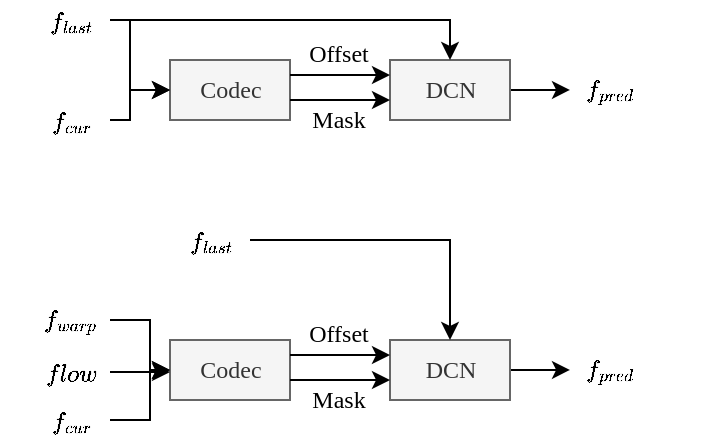 <mxfile version="14.7.6" type="github">
  <diagram id="8tl2NQxlwufAuPInw9OR" name="Page-1">
    <mxGraphModel dx="1422" dy="706" grid="1" gridSize="10" guides="1" tooltips="1" connect="1" arrows="1" fold="1" page="1" pageScale="1" pageWidth="291" pageHeight="413" math="1" shadow="0">
      <root>
        <mxCell id="0" />
        <mxCell id="1" parent="0" />
        <mxCell id="xdtv4mwp9g0d4ukOSc8J-1" value="" style="group;" vertex="1" connectable="0" parent="1">
          <mxGeometry x="290" y="340" width="340" height="220" as="geometry" />
        </mxCell>
        <mxCell id="xdtv4mwp9g0d4ukOSc8J-2" value="Codec" style="rounded=0;html=1;fillColor=#f5f5f5;strokeColor=#666666;fontColor=#333333;fontFamily=Verdana;" vertex="1" parent="xdtv4mwp9g0d4ukOSc8J-1">
          <mxGeometry x="70" y="30" width="60" height="30" as="geometry" />
        </mxCell>
        <mxCell id="xdtv4mwp9g0d4ukOSc8J-3" style="edgeStyle=orthogonalEdgeStyle;rounded=0;orthogonalLoop=1;jettySize=auto;html=1;entryX=0;entryY=0.5;entryDx=0;entryDy=0;fontFamily=Verdana;" edge="1" parent="xdtv4mwp9g0d4ukOSc8J-1" source="xdtv4mwp9g0d4ukOSc8J-4" target="xdtv4mwp9g0d4ukOSc8J-2">
          <mxGeometry relative="1" as="geometry">
            <Array as="points">
              <mxPoint x="50" y="10" />
              <mxPoint x="50" y="45" />
            </Array>
          </mxGeometry>
        </mxCell>
        <mxCell id="xdtv4mwp9g0d4ukOSc8J-4" value="$$f_{last}$$" style="text;html=1;strokeColor=none;fillColor=none;align=center;verticalAlign=middle;rounded=0;fontFamily=Verdana;" vertex="1" parent="xdtv4mwp9g0d4ukOSc8J-1">
          <mxGeometry width="40" height="20" as="geometry" />
        </mxCell>
        <mxCell id="xdtv4mwp9g0d4ukOSc8J-5" style="rounded=0;orthogonalLoop=1;jettySize=auto;html=1;entryX=0;entryY=0.5;entryDx=0;entryDy=0;edgeStyle=orthogonalEdgeStyle;fontFamily=Verdana;" edge="1" parent="xdtv4mwp9g0d4ukOSc8J-1" source="xdtv4mwp9g0d4ukOSc8J-6" target="xdtv4mwp9g0d4ukOSc8J-2">
          <mxGeometry relative="1" as="geometry">
            <Array as="points">
              <mxPoint x="50" y="60" />
              <mxPoint x="50" y="45" />
            </Array>
          </mxGeometry>
        </mxCell>
        <mxCell id="xdtv4mwp9g0d4ukOSc8J-6" value="$$f_{cur}$$" style="text;html=1;strokeColor=none;fillColor=none;align=center;verticalAlign=middle;rounded=0;fontFamily=Verdana;" vertex="1" parent="xdtv4mwp9g0d4ukOSc8J-1">
          <mxGeometry y="50" width="40" height="20" as="geometry" />
        </mxCell>
        <mxCell id="xdtv4mwp9g0d4ukOSc8J-7" style="edgeStyle=orthogonalEdgeStyle;rounded=0;orthogonalLoop=1;jettySize=auto;html=1;exitX=1;exitY=0.5;exitDx=0;exitDy=0;fontFamily=Verdana;" edge="1" parent="xdtv4mwp9g0d4ukOSc8J-1" source="xdtv4mwp9g0d4ukOSc8J-8">
          <mxGeometry relative="1" as="geometry">
            <mxPoint x="270" y="44.952" as="targetPoint" />
          </mxGeometry>
        </mxCell>
        <mxCell id="xdtv4mwp9g0d4ukOSc8J-8" value="DCN" style="rounded=0;html=1;fillColor=#f5f5f5;strokeColor=#666666;fontColor=#333333;fontFamily=Verdana;" vertex="1" parent="xdtv4mwp9g0d4ukOSc8J-1">
          <mxGeometry x="180" y="30" width="60" height="30" as="geometry" />
        </mxCell>
        <mxCell id="xdtv4mwp9g0d4ukOSc8J-9" style="edgeStyle=orthogonalEdgeStyle;rounded=0;orthogonalLoop=1;jettySize=auto;html=1;exitX=1;exitY=0.25;exitDx=0;exitDy=0;entryX=0;entryY=0.25;entryDx=0;entryDy=0;fontFamily=Verdana;" edge="1" parent="xdtv4mwp9g0d4ukOSc8J-1" source="xdtv4mwp9g0d4ukOSc8J-2" target="xdtv4mwp9g0d4ukOSc8J-8">
          <mxGeometry relative="1" as="geometry" />
        </mxCell>
        <mxCell id="xdtv4mwp9g0d4ukOSc8J-10" style="edgeStyle=orthogonalEdgeStyle;rounded=0;orthogonalLoop=1;jettySize=auto;html=1;exitX=1;exitY=0.5;exitDx=0;exitDy=0;entryX=0.5;entryY=0;entryDx=0;entryDy=0;fontFamily=Verdana;" edge="1" parent="xdtv4mwp9g0d4ukOSc8J-1" source="xdtv4mwp9g0d4ukOSc8J-4" target="xdtv4mwp9g0d4ukOSc8J-8">
          <mxGeometry relative="1" as="geometry" />
        </mxCell>
        <mxCell id="xdtv4mwp9g0d4ukOSc8J-11" value="Mask" style="text;html=1;strokeColor=none;fillColor=none;align=center;verticalAlign=middle;rounded=0;fontFamily=Verdana;" vertex="1" parent="xdtv4mwp9g0d4ukOSc8J-1">
          <mxGeometry x="134" y="50" width="40" height="20" as="geometry" />
        </mxCell>
        <mxCell id="xdtv4mwp9g0d4ukOSc8J-12" style="edgeStyle=orthogonalEdgeStyle;rounded=0;orthogonalLoop=1;jettySize=auto;html=1;exitX=1;exitY=0.25;exitDx=0;exitDy=0;entryX=0;entryY=0.25;entryDx=0;entryDy=0;fontFamily=Verdana;" edge="1" parent="xdtv4mwp9g0d4ukOSc8J-1">
          <mxGeometry relative="1" as="geometry">
            <mxPoint x="130" y="50" as="sourcePoint" />
            <mxPoint x="180" y="50" as="targetPoint" />
          </mxGeometry>
        </mxCell>
        <mxCell id="xdtv4mwp9g0d4ukOSc8J-13" value="Offset" style="text;html=1;strokeColor=none;fillColor=none;align=center;verticalAlign=middle;rounded=0;fontFamily=Verdana;" vertex="1" parent="xdtv4mwp9g0d4ukOSc8J-1">
          <mxGeometry x="134" y="17" width="40" height="20" as="geometry" />
        </mxCell>
        <mxCell id="xdtv4mwp9g0d4ukOSc8J-14" value="$$f_{pred}$$" style="text;html=1;align=center;verticalAlign=middle;resizable=0;points=[];autosize=1;strokeColor=none;fontFamily=Verdana;" vertex="1" parent="xdtv4mwp9g0d4ukOSc8J-1">
          <mxGeometry x="240" y="35" width="100" height="20" as="geometry" />
        </mxCell>
        <mxCell id="xdtv4mwp9g0d4ukOSc8J-15" value="Codec" style="rounded=0;html=1;fillColor=#f5f5f5;strokeColor=#666666;fontColor=#333333;fontFamily=Verdana;" vertex="1" parent="xdtv4mwp9g0d4ukOSc8J-1">
          <mxGeometry x="70" y="170" width="60" height="30" as="geometry" />
        </mxCell>
        <mxCell id="xdtv4mwp9g0d4ukOSc8J-16" value="$$f_{last}$$" style="text;html=1;strokeColor=none;fillColor=none;align=center;verticalAlign=middle;rounded=0;fontFamily=Verdana;" vertex="1" parent="xdtv4mwp9g0d4ukOSc8J-1">
          <mxGeometry x="70" y="110" width="40" height="20" as="geometry" />
        </mxCell>
        <mxCell id="xdtv4mwp9g0d4ukOSc8J-17" style="edgeStyle=orthogonalEdgeStyle;rounded=0;orthogonalLoop=1;jettySize=auto;html=1;exitX=1;exitY=0.5;exitDx=0;exitDy=0;entryX=0;entryY=0.5;entryDx=0;entryDy=0;fontFamily=Verdana;" edge="1" parent="xdtv4mwp9g0d4ukOSc8J-1" source="xdtv4mwp9g0d4ukOSc8J-18" target="xdtv4mwp9g0d4ukOSc8J-15">
          <mxGeometry relative="1" as="geometry">
            <Array as="points">
              <mxPoint x="60" y="210" />
              <mxPoint x="60" y="185" />
            </Array>
          </mxGeometry>
        </mxCell>
        <mxCell id="xdtv4mwp9g0d4ukOSc8J-18" value="$$f_{cur}$$" style="text;html=1;strokeColor=none;fillColor=none;align=center;verticalAlign=middle;rounded=0;fontFamily=Verdana;" vertex="1" parent="xdtv4mwp9g0d4ukOSc8J-1">
          <mxGeometry y="200" width="40" height="20" as="geometry" />
        </mxCell>
        <mxCell id="xdtv4mwp9g0d4ukOSc8J-19" style="edgeStyle=orthogonalEdgeStyle;rounded=0;orthogonalLoop=1;jettySize=auto;html=1;exitX=1;exitY=0.5;exitDx=0;exitDy=0;fontFamily=Verdana;" edge="1" parent="xdtv4mwp9g0d4ukOSc8J-1" source="xdtv4mwp9g0d4ukOSc8J-20">
          <mxGeometry relative="1" as="geometry">
            <mxPoint x="270" y="184.952" as="targetPoint" />
          </mxGeometry>
        </mxCell>
        <mxCell id="xdtv4mwp9g0d4ukOSc8J-20" value="DCN" style="rounded=0;html=1;fillColor=#f5f5f5;strokeColor=#666666;fontColor=#333333;fontFamily=Verdana;" vertex="1" parent="xdtv4mwp9g0d4ukOSc8J-1">
          <mxGeometry x="180" y="170" width="60" height="30" as="geometry" />
        </mxCell>
        <mxCell id="xdtv4mwp9g0d4ukOSc8J-21" style="edgeStyle=orthogonalEdgeStyle;rounded=0;orthogonalLoop=1;jettySize=auto;html=1;exitX=1;exitY=0.25;exitDx=0;exitDy=0;entryX=0;entryY=0.25;entryDx=0;entryDy=0;fontFamily=Verdana;" edge="1" parent="xdtv4mwp9g0d4ukOSc8J-1" source="xdtv4mwp9g0d4ukOSc8J-15" target="xdtv4mwp9g0d4ukOSc8J-20">
          <mxGeometry relative="1" as="geometry" />
        </mxCell>
        <mxCell id="xdtv4mwp9g0d4ukOSc8J-22" style="edgeStyle=orthogonalEdgeStyle;rounded=0;orthogonalLoop=1;jettySize=auto;html=1;exitX=1;exitY=0.5;exitDx=0;exitDy=0;entryX=0.5;entryY=0;entryDx=0;entryDy=0;fontFamily=Verdana;" edge="1" parent="xdtv4mwp9g0d4ukOSc8J-1" source="xdtv4mwp9g0d4ukOSc8J-16" target="xdtv4mwp9g0d4ukOSc8J-20">
          <mxGeometry relative="1" as="geometry" />
        </mxCell>
        <mxCell id="xdtv4mwp9g0d4ukOSc8J-23" value="Mask" style="text;html=1;strokeColor=none;fillColor=none;align=center;verticalAlign=middle;rounded=0;fontFamily=Verdana;" vertex="1" parent="xdtv4mwp9g0d4ukOSc8J-1">
          <mxGeometry x="134" y="190" width="40" height="20" as="geometry" />
        </mxCell>
        <mxCell id="xdtv4mwp9g0d4ukOSc8J-24" style="edgeStyle=orthogonalEdgeStyle;rounded=0;orthogonalLoop=1;jettySize=auto;html=1;exitX=1;exitY=0.25;exitDx=0;exitDy=0;entryX=0;entryY=0.25;entryDx=0;entryDy=0;fontFamily=Verdana;" edge="1" parent="xdtv4mwp9g0d4ukOSc8J-1">
          <mxGeometry relative="1" as="geometry">
            <mxPoint x="130" y="190" as="sourcePoint" />
            <mxPoint x="180" y="190" as="targetPoint" />
          </mxGeometry>
        </mxCell>
        <mxCell id="xdtv4mwp9g0d4ukOSc8J-25" value="Offset" style="text;html=1;strokeColor=none;fillColor=none;align=center;verticalAlign=middle;rounded=0;fontFamily=Verdana;" vertex="1" parent="xdtv4mwp9g0d4ukOSc8J-1">
          <mxGeometry x="134" y="157" width="40" height="20" as="geometry" />
        </mxCell>
        <mxCell id="xdtv4mwp9g0d4ukOSc8J-26" value="$$f_{pred}$$" style="text;html=1;align=center;verticalAlign=middle;resizable=0;points=[];autosize=1;strokeColor=none;fontFamily=Verdana;" vertex="1" parent="xdtv4mwp9g0d4ukOSc8J-1">
          <mxGeometry x="240" y="175" width="100" height="20" as="geometry" />
        </mxCell>
        <mxCell id="xdtv4mwp9g0d4ukOSc8J-27" style="edgeStyle=orthogonalEdgeStyle;rounded=0;orthogonalLoop=1;jettySize=auto;html=1;entryX=0;entryY=0.5;entryDx=0;entryDy=0;fontFamily=Verdana;" edge="1" parent="xdtv4mwp9g0d4ukOSc8J-1" source="xdtv4mwp9g0d4ukOSc8J-28" target="xdtv4mwp9g0d4ukOSc8J-15">
          <mxGeometry relative="1" as="geometry" />
        </mxCell>
        <mxCell id="xdtv4mwp9g0d4ukOSc8J-28" value="$$f_{warp}$$" style="text;html=1;strokeColor=none;fillColor=none;align=center;verticalAlign=middle;rounded=0;fontFamily=Verdana;" vertex="1" parent="xdtv4mwp9g0d4ukOSc8J-1">
          <mxGeometry y="150" width="40" height="20" as="geometry" />
        </mxCell>
        <mxCell id="xdtv4mwp9g0d4ukOSc8J-29" style="edgeStyle=orthogonalEdgeStyle;rounded=0;orthogonalLoop=1;jettySize=auto;html=1;exitX=1;exitY=0.5;exitDx=0;exitDy=0;fontFamily=Verdana;" edge="1" parent="xdtv4mwp9g0d4ukOSc8J-1" source="xdtv4mwp9g0d4ukOSc8J-30">
          <mxGeometry relative="1" as="geometry">
            <mxPoint x="70" y="185.905" as="targetPoint" />
          </mxGeometry>
        </mxCell>
        <mxCell id="xdtv4mwp9g0d4ukOSc8J-30" value="$$flow$$" style="text;html=1;strokeColor=none;fillColor=none;align=center;verticalAlign=middle;rounded=0;fontFamily=Verdana;" vertex="1" parent="xdtv4mwp9g0d4ukOSc8J-1">
          <mxGeometry y="176" width="40" height="20" as="geometry" />
        </mxCell>
      </root>
    </mxGraphModel>
  </diagram>
</mxfile>
